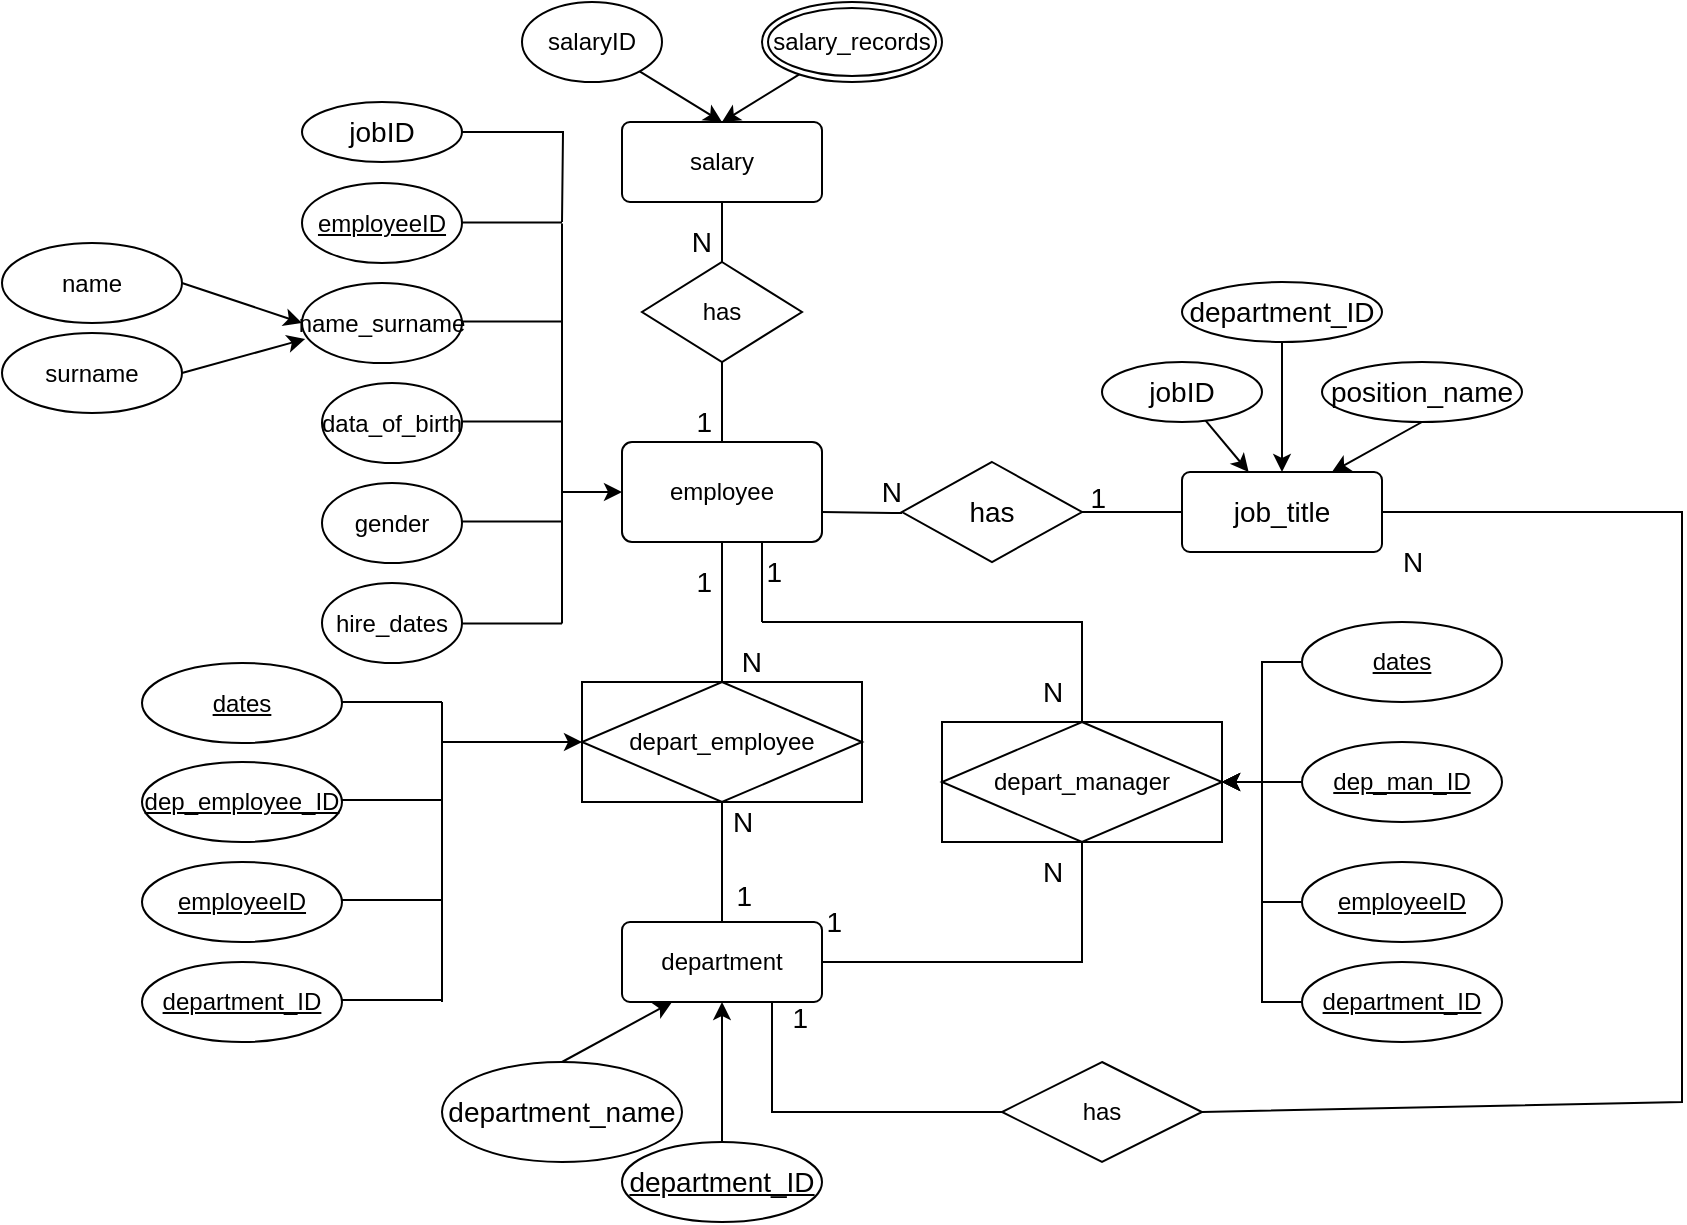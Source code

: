 <mxfile version="20.4.2" type="github">
  <diagram id="H-mRxA0hSMZk5piI1Ffw" name="Page-1">
    <mxGraphModel dx="1773" dy="1767" grid="1" gridSize="10" guides="1" tooltips="1" connect="1" arrows="1" fold="1" page="1" pageScale="1" pageWidth="827" pageHeight="1169" math="0" shadow="0">
      <root>
        <mxCell id="0" />
        <mxCell id="1" parent="0" />
        <mxCell id="INc2y0h4v-s9_u45cCy4-26" style="edgeStyle=none;rounded=0;orthogonalLoop=1;jettySize=auto;html=1;exitX=1;exitY=1;exitDx=0;exitDy=0;" parent="1" edge="1">
          <mxGeometry relative="1" as="geometry">
            <mxPoint x="260" y="160" as="sourcePoint" />
            <mxPoint x="260" y="160" as="targetPoint" />
          </mxGeometry>
        </mxCell>
        <mxCell id="INc2y0h4v-s9_u45cCy4-27" value="department" style="rounded=1;arcSize=10;whiteSpace=wrap;html=1;align=center;" parent="1" vertex="1">
          <mxGeometry x="150" y="330" width="100" height="40" as="geometry" />
        </mxCell>
        <mxCell id="INc2y0h4v-s9_u45cCy4-28" value="employee" style="rounded=1;arcSize=10;whiteSpace=wrap;html=1;align=center;" parent="1" vertex="1">
          <mxGeometry x="150" y="90" width="100" height="50" as="geometry" />
        </mxCell>
        <mxCell id="INc2y0h4v-s9_u45cCy4-30" value="" style="endArrow=none;html=1;rounded=0;exitX=0.5;exitY=0;exitDx=0;exitDy=0;entryX=0.5;entryY=1;entryDx=0;entryDy=0;" parent="1" source="INc2y0h4v-s9_u45cCy4-27" edge="1">
          <mxGeometry relative="1" as="geometry">
            <mxPoint x="330" y="240" as="sourcePoint" />
            <mxPoint x="200" y="270" as="targetPoint" />
          </mxGeometry>
        </mxCell>
        <mxCell id="INc2y0h4v-s9_u45cCy4-34" value="" style="endArrow=none;html=1;rounded=0;fontSize=14;entryX=0.5;entryY=1;entryDx=0;entryDy=0;exitX=0.5;exitY=0;exitDx=0;exitDy=0;" parent="1" target="INc2y0h4v-s9_u45cCy4-28" edge="1">
          <mxGeometry width="50" height="50" relative="1" as="geometry">
            <mxPoint x="200" y="210" as="sourcePoint" />
            <mxPoint x="200" y="170" as="targetPoint" />
          </mxGeometry>
        </mxCell>
        <mxCell id="INc2y0h4v-s9_u45cCy4-35" value="&lt;span style=&quot;font-size: 14px;&quot;&gt;N&lt;/span&gt;" style="resizable=0;html=1;align=right;verticalAlign=bottom;" parent="1" connectable="0" vertex="1">
          <mxGeometry x="220" y="210" as="geometry" />
        </mxCell>
        <mxCell id="INc2y0h4v-s9_u45cCy4-50" value="" style="endArrow=none;html=1;rounded=0;fontSize=14;exitX=1;exitY=0.5;exitDx=0;exitDy=0;entryX=0;entryY=0.5;entryDx=0;entryDy=0;" parent="1" edge="1">
          <mxGeometry width="50" height="50" relative="1" as="geometry">
            <mxPoint x="380" y="125" as="sourcePoint" />
            <mxPoint x="430" y="125" as="targetPoint" />
          </mxGeometry>
        </mxCell>
        <mxCell id="INc2y0h4v-s9_u45cCy4-51" value="" style="endArrow=none;html=1;rounded=0;fontSize=14;exitX=1;exitY=0.5;exitDx=0;exitDy=0;" parent="1" edge="1">
          <mxGeometry width="50" height="50" relative="1" as="geometry">
            <mxPoint x="250" y="125" as="sourcePoint" />
            <mxPoint x="290" y="125.5" as="targetPoint" />
            <Array as="points">
              <mxPoint x="285" y="125.5" />
            </Array>
          </mxGeometry>
        </mxCell>
        <mxCell id="INc2y0h4v-s9_u45cCy4-52" value="&lt;span style=&quot;font-size: 14px;&quot;&gt;1&lt;/span&gt;" style="resizable=0;html=1;align=right;verticalAlign=bottom;" parent="1" connectable="0" vertex="1">
          <mxGeometry x="410" y="135" as="geometry">
            <mxPoint x="-18" y="-7" as="offset" />
          </mxGeometry>
        </mxCell>
        <mxCell id="INc2y0h4v-s9_u45cCy4-53" value="&lt;span style=&quot;font-size: 14px;&quot;&gt;N&lt;/span&gt;" style="resizable=0;html=1;align=right;verticalAlign=bottom;" parent="1" connectable="0" vertex="1">
          <mxGeometry x="290" y="125" as="geometry" />
        </mxCell>
        <mxCell id="INc2y0h4v-s9_u45cCy4-54" value="has" style="shape=rhombus;perimeter=rhombusPerimeter;whiteSpace=wrap;html=1;align=center;fontSize=14;" parent="1" vertex="1">
          <mxGeometry x="290" y="100" width="90" height="50" as="geometry" />
        </mxCell>
        <mxCell id="INc2y0h4v-s9_u45cCy4-55" value="job_title" style="rounded=1;arcSize=10;whiteSpace=wrap;html=1;align=center;fontSize=14;" parent="1" vertex="1">
          <mxGeometry x="430" y="105" width="100" height="40" as="geometry" />
        </mxCell>
        <mxCell id="INc2y0h4v-s9_u45cCy4-59" value="" style="edgeStyle=none;rounded=0;orthogonalLoop=1;jettySize=auto;html=1;fontSize=14;" parent="1" source="INc2y0h4v-s9_u45cCy4-58" target="INc2y0h4v-s9_u45cCy4-55" edge="1">
          <mxGeometry relative="1" as="geometry" />
        </mxCell>
        <mxCell id="INc2y0h4v-s9_u45cCy4-58" value="jobID" style="ellipse;whiteSpace=wrap;html=1;align=center;fontSize=14;" parent="1" vertex="1">
          <mxGeometry x="390" y="50" width="80" height="30" as="geometry" />
        </mxCell>
        <mxCell id="INc2y0h4v-s9_u45cCy4-61" value="N" style="text;html=1;align=center;verticalAlign=middle;resizable=0;points=[];autosize=1;strokeColor=none;fillColor=none;fontSize=14;" parent="1" vertex="1">
          <mxGeometry x="195" y="265" width="30" height="30" as="geometry" />
        </mxCell>
        <mxCell id="INc2y0h4v-s9_u45cCy4-67" style="edgeStyle=none;rounded=0;orthogonalLoop=1;jettySize=auto;html=1;exitX=0.5;exitY=0;exitDx=0;exitDy=0;entryX=0.25;entryY=1;entryDx=0;entryDy=0;fontSize=14;" parent="1" source="INc2y0h4v-s9_u45cCy4-63" target="INc2y0h4v-s9_u45cCy4-27" edge="1">
          <mxGeometry relative="1" as="geometry" />
        </mxCell>
        <mxCell id="INc2y0h4v-s9_u45cCy4-63" value="department_name" style="ellipse;whiteSpace=wrap;html=1;align=center;fontSize=14;" parent="1" vertex="1">
          <mxGeometry x="60" y="400" width="120" height="50" as="geometry" />
        </mxCell>
        <mxCell id="INc2y0h4v-s9_u45cCy4-68" style="edgeStyle=none;rounded=0;orthogonalLoop=1;jettySize=auto;html=1;entryX=0.5;entryY=1;entryDx=0;entryDy=0;fontSize=14;" parent="1" target="INc2y0h4v-s9_u45cCy4-27" edge="1">
          <mxGeometry relative="1" as="geometry">
            <Array as="points">
              <mxPoint x="200" y="400" />
            </Array>
            <mxPoint x="200" y="440" as="sourcePoint" />
          </mxGeometry>
        </mxCell>
        <mxCell id="INc2y0h4v-s9_u45cCy4-64" value="department_ID" style="ellipse;whiteSpace=wrap;html=1;align=center;fontStyle=4;fontSize=14;" parent="1" vertex="1">
          <mxGeometry x="150" y="440" width="100" height="40" as="geometry" />
        </mxCell>
        <mxCell id="INc2y0h4v-s9_u45cCy4-77" value="depart_manager" style="shape=associativeEntity;whiteSpace=wrap;html=1;align=center;fontSize=12;" parent="1" vertex="1">
          <mxGeometry x="310" y="230" width="140" height="60" as="geometry" />
        </mxCell>
        <mxCell id="INc2y0h4v-s9_u45cCy4-78" value="" style="endArrow=none;html=1;rounded=0;fontSize=12;entryX=0.5;entryY=1;entryDx=0;entryDy=0;exitX=1;exitY=0.5;exitDx=0;exitDy=0;" parent="1" target="INc2y0h4v-s9_u45cCy4-77" edge="1" source="INc2y0h4v-s9_u45cCy4-27">
          <mxGeometry relative="1" as="geometry">
            <mxPoint x="250" y="339.5" as="sourcePoint" />
            <mxPoint x="310" y="340" as="targetPoint" />
            <Array as="points">
              <mxPoint x="380" y="350" />
            </Array>
          </mxGeometry>
        </mxCell>
        <mxCell id="INc2y0h4v-s9_u45cCy4-79" value="" style="endArrow=none;html=1;rounded=0;fontSize=12;exitX=0.5;exitY=0;exitDx=0;exitDy=0;" parent="1" source="INc2y0h4v-s9_u45cCy4-77" edge="1">
          <mxGeometry relative="1" as="geometry">
            <mxPoint x="450" y="339.5" as="sourcePoint" />
            <mxPoint x="220" y="180" as="targetPoint" />
            <Array as="points">
              <mxPoint x="380" y="180" />
            </Array>
          </mxGeometry>
        </mxCell>
        <mxCell id="INc2y0h4v-s9_u45cCy4-83" value="N" style="text;html=1;align=center;verticalAlign=middle;resizable=0;points=[];autosize=1;strokeColor=none;fillColor=none;fontSize=14;" parent="1" vertex="1">
          <mxGeometry x="350" y="200" width="30" height="30" as="geometry" />
        </mxCell>
        <mxCell id="INc2y0h4v-s9_u45cCy4-84" value="N" style="text;html=1;align=center;verticalAlign=middle;resizable=0;points=[];autosize=1;strokeColor=none;fillColor=none;fontSize=14;" parent="1" vertex="1">
          <mxGeometry x="350" y="290" width="30" height="30" as="geometry" />
        </mxCell>
        <mxCell id="INc2y0h4v-s9_u45cCy4-85" value="&lt;span style=&quot;font-size: 14px;&quot;&gt;1&lt;/span&gt;" style="resizable=0;html=1;align=right;verticalAlign=bottom;" parent="1" connectable="0" vertex="1">
          <mxGeometry x="230" y="165" as="geometry" />
        </mxCell>
        <mxCell id="INc2y0h4v-s9_u45cCy4-86" value="&lt;span style=&quot;font-size: 14px;&quot;&gt;1&lt;/span&gt;" style="resizable=0;html=1;align=right;verticalAlign=bottom;" parent="1" connectable="0" vertex="1">
          <mxGeometry x="260" y="340" as="geometry" />
        </mxCell>
        <mxCell id="INc2y0h4v-s9_u45cCy4-96" value="" style="endArrow=none;html=1;rounded=0;fontSize=12;" parent="1" edge="1">
          <mxGeometry width="50" height="50" relative="1" as="geometry">
            <mxPoint x="220" y="180" as="sourcePoint" />
            <mxPoint x="220" y="140" as="targetPoint" />
          </mxGeometry>
        </mxCell>
        <mxCell id="INc2y0h4v-s9_u45cCy4-98" style="edgeStyle=none;rounded=0;orthogonalLoop=1;jettySize=auto;html=1;exitX=0;exitY=0.5;exitDx=0;exitDy=0;entryX=1;entryY=0.5;entryDx=0;entryDy=0;fontSize=12;" parent="1" source="INc2y0h4v-s9_u45cCy4-81" target="INc2y0h4v-s9_u45cCy4-77" edge="1">
          <mxGeometry relative="1" as="geometry" />
        </mxCell>
        <mxCell id="INc2y0h4v-s9_u45cCy4-97" style="edgeStyle=none;rounded=0;orthogonalLoop=1;jettySize=auto;html=1;exitX=0;exitY=0.5;exitDx=0;exitDy=0;fontSize=12;entryX=1;entryY=0.5;entryDx=0;entryDy=0;" parent="1" target="INc2y0h4v-s9_u45cCy4-77" edge="1">
          <mxGeometry relative="1" as="geometry">
            <mxPoint x="470" y="260" as="targetPoint" />
            <Array as="points">
              <mxPoint x="470" y="200" />
              <mxPoint x="470" y="260" />
            </Array>
            <mxPoint x="490" y="200" as="sourcePoint" />
          </mxGeometry>
        </mxCell>
        <mxCell id="INc2y0h4v-s9_u45cCy4-100" style="edgeStyle=none;rounded=0;orthogonalLoop=1;jettySize=auto;html=1;exitX=0;exitY=0.5;exitDx=0;exitDy=0;fontSize=12;entryX=1;entryY=0.5;entryDx=0;entryDy=0;" parent="1" source="INc2y0h4v-s9_u45cCy4-99" target="INc2y0h4v-s9_u45cCy4-77" edge="1">
          <mxGeometry relative="1" as="geometry">
            <mxPoint x="470" y="260" as="targetPoint" />
            <Array as="points">
              <mxPoint x="470" y="320" />
              <mxPoint x="470" y="260" />
            </Array>
          </mxGeometry>
        </mxCell>
        <mxCell id="INc2y0h4v-s9_u45cCy4-111" style="edgeStyle=none;rounded=0;orthogonalLoop=1;jettySize=auto;html=1;exitX=0;exitY=0.5;exitDx=0;exitDy=0;entryX=1;entryY=0.5;entryDx=0;entryDy=0;fontSize=12;" parent="1" source="INc2y0h4v-s9_u45cCy4-110" target="INc2y0h4v-s9_u45cCy4-77" edge="1">
          <mxGeometry relative="1" as="geometry">
            <Array as="points">
              <mxPoint x="470" y="370" />
              <mxPoint x="470" y="260" />
            </Array>
          </mxGeometry>
        </mxCell>
        <mxCell id="INc2y0h4v-s9_u45cCy4-115" value="salary" style="whiteSpace=wrap;html=1;rounded=1;arcSize=10;" parent="1" vertex="1">
          <mxGeometry x="150" y="-70" width="100" height="40" as="geometry" />
        </mxCell>
        <mxCell id="INc2y0h4v-s9_u45cCy4-117" value="has" style="shape=rhombus;perimeter=rhombusPerimeter;whiteSpace=wrap;html=1;align=center;fontSize=12;" parent="1" vertex="1">
          <mxGeometry x="160" width="80" height="50" as="geometry" />
        </mxCell>
        <mxCell id="INc2y0h4v-s9_u45cCy4-118" value="" style="endArrow=none;html=1;rounded=0;fontSize=12;exitX=0.5;exitY=0;exitDx=0;exitDy=0;entryX=0.5;entryY=1;entryDx=0;entryDy=0;" parent="1" source="INc2y0h4v-s9_u45cCy4-117" target="INc2y0h4v-s9_u45cCy4-115" edge="1">
          <mxGeometry width="50" height="50" relative="1" as="geometry">
            <mxPoint x="280" y="190" as="sourcePoint" />
            <mxPoint x="330" y="140" as="targetPoint" />
          </mxGeometry>
        </mxCell>
        <mxCell id="INc2y0h4v-s9_u45cCy4-119" value="" style="endArrow=none;html=1;rounded=0;fontSize=12;exitX=0.5;exitY=1;exitDx=0;exitDy=0;entryX=0.5;entryY=0;entryDx=0;entryDy=0;" parent="1" source="INc2y0h4v-s9_u45cCy4-117" edge="1" target="INc2y0h4v-s9_u45cCy4-28">
          <mxGeometry width="50" height="50" relative="1" as="geometry">
            <mxPoint x="210" y="40" as="sourcePoint" />
            <mxPoint x="200" y="110" as="targetPoint" />
            <Array as="points" />
          </mxGeometry>
        </mxCell>
        <mxCell id="INc2y0h4v-s9_u45cCy4-120" value="&lt;span style=&quot;font-size: 14px;&quot;&gt;N&lt;/span&gt;" style="resizable=0;html=1;align=right;verticalAlign=bottom;" parent="1" connectable="0" vertex="1">
          <mxGeometry x="195" as="geometry" />
        </mxCell>
        <mxCell id="INc2y0h4v-s9_u45cCy4-121" value="&lt;span style=&quot;font-size: 14px;&quot;&gt;1&lt;/span&gt;" style="resizable=0;html=1;align=right;verticalAlign=bottom;" parent="1" connectable="0" vertex="1">
          <mxGeometry x="195" y="90" as="geometry" />
        </mxCell>
        <mxCell id="INc2y0h4v-s9_u45cCy4-44" value="" style="endArrow=classic;html=1;rounded=0;fontSize=14;" parent="1" edge="1">
          <mxGeometry width="50" height="50" relative="1" as="geometry">
            <mxPoint x="120" y="115" as="sourcePoint" />
            <mxPoint x="150" y="115" as="targetPoint" />
          </mxGeometry>
        </mxCell>
        <mxCell id="INc2y0h4v-s9_u45cCy4-127" value="" style="edgeStyle=none;rounded=0;orthogonalLoop=1;jettySize=auto;html=1;fontSize=12;entryX=0.5;entryY=0;entryDx=0;entryDy=0;" parent="1" source="INc2y0h4v-s9_u45cCy4-125" target="INc2y0h4v-s9_u45cCy4-115" edge="1">
          <mxGeometry relative="1" as="geometry">
            <mxPoint x="165" y="-70" as="targetPoint" />
          </mxGeometry>
        </mxCell>
        <mxCell id="INc2y0h4v-s9_u45cCy4-125" value="salaryID" style="ellipse;whiteSpace=wrap;html=1;align=center;fontSize=12;" parent="1" vertex="1">
          <mxGeometry x="100" y="-130" width="70" height="40" as="geometry" />
        </mxCell>
        <mxCell id="INc2y0h4v-s9_u45cCy4-129" value="" style="edgeStyle=none;rounded=0;orthogonalLoop=1;jettySize=auto;html=1;fontSize=12;entryX=0.5;entryY=0;entryDx=0;entryDy=0;" parent="1" source="INc2y0h4v-s9_u45cCy4-128" target="INc2y0h4v-s9_u45cCy4-115" edge="1">
          <mxGeometry relative="1" as="geometry" />
        </mxCell>
        <mxCell id="INc2y0h4v-s9_u45cCy4-128" value="salary_records" style="ellipse;shape=doubleEllipse;margin=3;whiteSpace=wrap;html=1;align=center;fontSize=12;" parent="1" vertex="1">
          <mxGeometry x="220" y="-130" width="90" height="40" as="geometry" />
        </mxCell>
        <mxCell id="INc2y0h4v-s9_u45cCy4-131" style="edgeStyle=none;rounded=0;orthogonalLoop=1;jettySize=auto;html=1;exitX=0.5;exitY=1;exitDx=0;exitDy=0;entryX=0.75;entryY=0;entryDx=0;entryDy=0;fontSize=12;" parent="1" source="INc2y0h4v-s9_u45cCy4-130" target="INc2y0h4v-s9_u45cCy4-55" edge="1">
          <mxGeometry relative="1" as="geometry" />
        </mxCell>
        <mxCell id="INc2y0h4v-s9_u45cCy4-130" value="position_name" style="ellipse;whiteSpace=wrap;html=1;align=center;fontSize=14;" parent="1" vertex="1">
          <mxGeometry x="500" y="50" width="100" height="30" as="geometry" />
        </mxCell>
        <mxCell id="INc2y0h4v-s9_u45cCy4-134" style="edgeStyle=none;orthogonalLoop=1;jettySize=auto;html=1;fontSize=12;startArrow=none;startFill=0;endArrow=none;endFill=0;rounded=0;strokeWidth=1;entryX=0.75;entryY=1;entryDx=0;entryDy=0;" parent="1" source="INc2y0h4v-s9_u45cCy4-133" target="INc2y0h4v-s9_u45cCy4-27" edge="1">
          <mxGeometry relative="1" as="geometry">
            <mxPoint x="225" y="380" as="targetPoint" />
            <Array as="points">
              <mxPoint x="225" y="425" />
            </Array>
          </mxGeometry>
        </mxCell>
        <mxCell id="INc2y0h4v-s9_u45cCy4-136" style="edgeStyle=none;rounded=0;orthogonalLoop=1;jettySize=auto;html=1;exitX=1;exitY=0.5;exitDx=0;exitDy=0;entryX=1;entryY=0.5;entryDx=0;entryDy=0;strokeWidth=1;fontSize=12;startArrow=none;startFill=0;endArrow=none;endFill=0;" parent="1" source="INc2y0h4v-s9_u45cCy4-133" target="INc2y0h4v-s9_u45cCy4-55" edge="1">
          <mxGeometry relative="1" as="geometry">
            <Array as="points">
              <mxPoint x="680" y="420" />
              <mxPoint x="680" y="220" />
              <mxPoint x="680" y="125" />
            </Array>
          </mxGeometry>
        </mxCell>
        <mxCell id="INc2y0h4v-s9_u45cCy4-133" value="has" style="shape=rhombus;perimeter=rhombusPerimeter;whiteSpace=wrap;html=1;align=center;fontSize=12;" parent="1" vertex="1">
          <mxGeometry x="340" y="400" width="100" height="50" as="geometry" />
        </mxCell>
        <mxCell id="INc2y0h4v-s9_u45cCy4-135" value="&lt;span style=&quot;font-size: 14px;&quot;&gt;1&lt;/span&gt;" style="resizable=0;html=1;align=right;verticalAlign=bottom;" parent="1" connectable="0" vertex="1">
          <mxGeometry x="270" y="360" as="geometry">
            <mxPoint x="-27" y="28" as="offset" />
          </mxGeometry>
        </mxCell>
        <mxCell id="INc2y0h4v-s9_u45cCy4-137" value="N" style="text;html=1;align=center;verticalAlign=middle;resizable=0;points=[];autosize=1;strokeColor=none;fillColor=none;fontSize=14;" parent="1" vertex="1">
          <mxGeometry x="530" y="135" width="30" height="30" as="geometry" />
        </mxCell>
        <mxCell id="TkorfV8wX35E3V07301R-2" style="edgeStyle=orthogonalEdgeStyle;rounded=0;orthogonalLoop=1;jettySize=auto;html=1;entryX=0.5;entryY=0;entryDx=0;entryDy=0;" parent="1" target="INc2y0h4v-s9_u45cCy4-55" edge="1">
          <mxGeometry relative="1" as="geometry">
            <mxPoint x="480" y="30" as="sourcePoint" />
            <Array as="points">
              <mxPoint x="480" y="100" />
              <mxPoint x="480" y="100" />
            </Array>
          </mxGeometry>
        </mxCell>
        <mxCell id="TkorfV8wX35E3V07301R-1" value="department_ID" style="ellipse;whiteSpace=wrap;html=1;align=center;fontSize=14;" parent="1" vertex="1">
          <mxGeometry x="430" y="10" width="100" height="30" as="geometry" />
        </mxCell>
        <mxCell id="Gw3uom9cc3VTrDz44XLL-1" value="depart_employee" style="shape=associativeEntity;whiteSpace=wrap;html=1;align=center;" vertex="1" parent="1">
          <mxGeometry x="130" y="210" width="140" height="60" as="geometry" />
        </mxCell>
        <mxCell id="Gw3uom9cc3VTrDz44XLL-2" value="&lt;span style=&quot;font-size: 14px;&quot;&gt;1&lt;/span&gt;" style="resizable=0;html=1;align=right;verticalAlign=bottom;" connectable="0" vertex="1" parent="1">
          <mxGeometry x="195" y="170" as="geometry" />
        </mxCell>
        <mxCell id="Gw3uom9cc3VTrDz44XLL-3" value="&lt;span style=&quot;font-size: 14px;&quot;&gt;1&lt;/span&gt;" style="resizable=0;html=1;align=right;verticalAlign=bottom;" connectable="0" vertex="1" parent="1">
          <mxGeometry x="195" y="320" as="geometry">
            <mxPoint x="20" y="7" as="offset" />
          </mxGeometry>
        </mxCell>
        <mxCell id="Gw3uom9cc3VTrDz44XLL-8" value="" style="group" vertex="1" connectable="0" parent="1">
          <mxGeometry x="490" y="180" width="100" height="210" as="geometry" />
        </mxCell>
        <mxCell id="INc2y0h4v-s9_u45cCy4-81" value="dep_man_ID" style="ellipse;whiteSpace=wrap;html=1;align=center;fontStyle=4;fontSize=12;" parent="Gw3uom9cc3VTrDz44XLL-8" vertex="1">
          <mxGeometry y="60" width="100" height="40" as="geometry" />
        </mxCell>
        <mxCell id="INc2y0h4v-s9_u45cCy4-99" value="employeeID" style="ellipse;whiteSpace=wrap;html=1;align=center;fontStyle=4;" parent="Gw3uom9cc3VTrDz44XLL-8" vertex="1">
          <mxGeometry y="120" width="100" height="40" as="geometry" />
        </mxCell>
        <mxCell id="INc2y0h4v-s9_u45cCy4-110" value="department_ID" style="ellipse;whiteSpace=wrap;html=1;align=center;fontStyle=4;" parent="Gw3uom9cc3VTrDz44XLL-8" vertex="1">
          <mxGeometry y="170" width="100" height="40" as="geometry" />
        </mxCell>
        <mxCell id="TkorfV8wX35E3V07301R-3" value="dates" style="ellipse;whiteSpace=wrap;html=1;align=center;fontStyle=4;fontSize=12;" parent="Gw3uom9cc3VTrDz44XLL-8" vertex="1">
          <mxGeometry width="100" height="40" as="geometry" />
        </mxCell>
        <mxCell id="Gw3uom9cc3VTrDz44XLL-16" value="" style="group" vertex="1" connectable="0" parent="1">
          <mxGeometry x="-160" y="-39.5" width="280" height="240" as="geometry" />
        </mxCell>
        <mxCell id="INc2y0h4v-s9_u45cCy4-2" value="employeeID" style="ellipse;whiteSpace=wrap;html=1;align=center;fontStyle=4;" parent="Gw3uom9cc3VTrDz44XLL-16" vertex="1">
          <mxGeometry x="150" width="80" height="40" as="geometry" />
        </mxCell>
        <mxCell id="INc2y0h4v-s9_u45cCy4-5" value="gender" style="ellipse;whiteSpace=wrap;html=1;align=center;" parent="Gw3uom9cc3VTrDz44XLL-16" vertex="1">
          <mxGeometry x="160" y="150" width="70" height="40" as="geometry" />
        </mxCell>
        <mxCell id="INc2y0h4v-s9_u45cCy4-6" value="data_of_birth" style="ellipse;whiteSpace=wrap;html=1;align=center;" parent="Gw3uom9cc3VTrDz44XLL-16" vertex="1">
          <mxGeometry x="160" y="100" width="70" height="40" as="geometry" />
        </mxCell>
        <mxCell id="INc2y0h4v-s9_u45cCy4-7" value="name_surname" style="ellipse;whiteSpace=wrap;html=1;align=center;" parent="Gw3uom9cc3VTrDz44XLL-16" vertex="1">
          <mxGeometry x="150" y="50" width="80" height="40" as="geometry" />
        </mxCell>
        <mxCell id="INc2y0h4v-s9_u45cCy4-108" style="edgeStyle=none;rounded=0;orthogonalLoop=1;jettySize=auto;html=1;exitX=1;exitY=0.5;exitDx=0;exitDy=0;fontSize=12;entryX=0.02;entryY=0.7;entryDx=0;entryDy=0;entryPerimeter=0;" parent="Gw3uom9cc3VTrDz44XLL-16" source="INc2y0h4v-s9_u45cCy4-106" target="INc2y0h4v-s9_u45cCy4-7" edge="1">
          <mxGeometry relative="1" as="geometry">
            <mxPoint x="130" y="70" as="targetPoint" />
          </mxGeometry>
        </mxCell>
        <mxCell id="INc2y0h4v-s9_u45cCy4-106" value="surname" style="ellipse;whiteSpace=wrap;html=1;align=center;fontSize=12;" parent="Gw3uom9cc3VTrDz44XLL-16" vertex="1">
          <mxGeometry y="75" width="90" height="40" as="geometry" />
        </mxCell>
        <mxCell id="INc2y0h4v-s9_u45cCy4-109" value="" style="edgeStyle=none;rounded=0;orthogonalLoop=1;jettySize=auto;html=1;fontSize=12;entryX=0;entryY=0.5;entryDx=0;entryDy=0;exitX=1;exitY=0.5;exitDx=0;exitDy=0;" parent="Gw3uom9cc3VTrDz44XLL-16" source="INc2y0h4v-s9_u45cCy4-107" target="INc2y0h4v-s9_u45cCy4-7" edge="1">
          <mxGeometry relative="1" as="geometry">
            <mxPoint x="130" y="70" as="targetPoint" />
          </mxGeometry>
        </mxCell>
        <mxCell id="INc2y0h4v-s9_u45cCy4-107" value="name" style="ellipse;whiteSpace=wrap;html=1;align=center;fontSize=12;" parent="Gw3uom9cc3VTrDz44XLL-16" vertex="1">
          <mxGeometry y="30" width="90" height="40" as="geometry" />
        </mxCell>
        <mxCell id="INc2y0h4v-s9_u45cCy4-114" value="hire_dates" style="ellipse;whiteSpace=wrap;html=1;align=center;fontSize=12;" parent="Gw3uom9cc3VTrDz44XLL-16" vertex="1">
          <mxGeometry x="160" y="200" width="70" height="40" as="geometry" />
        </mxCell>
        <mxCell id="INc2y0h4v-s9_u45cCy4-124" value="" style="group" parent="Gw3uom9cc3VTrDz44XLL-16" vertex="1" connectable="0">
          <mxGeometry x="230" y="19.75" width="50" height="200.5" as="geometry" />
        </mxCell>
        <mxCell id="INc2y0h4v-s9_u45cCy4-36" value="" style="endArrow=none;html=1;rounded=0;fontSize=14;" parent="INc2y0h4v-s9_u45cCy4-124" edge="1">
          <mxGeometry width="50" height="50" relative="1" as="geometry">
            <mxPoint x="50" y="200.5" as="sourcePoint" />
            <mxPoint x="50" y="0.5" as="targetPoint" />
          </mxGeometry>
        </mxCell>
        <mxCell id="INc2y0h4v-s9_u45cCy4-38" value="" style="endArrow=none;html=1;rounded=0;fontSize=14;" parent="INc2y0h4v-s9_u45cCy4-124" edge="1">
          <mxGeometry width="50" height="50" relative="1" as="geometry">
            <mxPoint as="sourcePoint" />
            <mxPoint x="50" as="targetPoint" />
          </mxGeometry>
        </mxCell>
        <mxCell id="INc2y0h4v-s9_u45cCy4-39" value="" style="endArrow=none;html=1;rounded=0;fontSize=14;" parent="INc2y0h4v-s9_u45cCy4-124" edge="1">
          <mxGeometry width="50" height="50" relative="1" as="geometry">
            <mxPoint y="49.5" as="sourcePoint" />
            <mxPoint x="50" y="49.5" as="targetPoint" />
          </mxGeometry>
        </mxCell>
        <mxCell id="INc2y0h4v-s9_u45cCy4-40" value="" style="endArrow=none;html=1;rounded=0;fontSize=14;" parent="INc2y0h4v-s9_u45cCy4-124" edge="1">
          <mxGeometry width="50" height="50" relative="1" as="geometry">
            <mxPoint y="99.5" as="sourcePoint" />
            <mxPoint x="50" y="99.5" as="targetPoint" />
          </mxGeometry>
        </mxCell>
        <mxCell id="INc2y0h4v-s9_u45cCy4-41" value="" style="endArrow=none;html=1;rounded=0;fontSize=14;" parent="INc2y0h4v-s9_u45cCy4-124" edge="1">
          <mxGeometry width="50" height="50" relative="1" as="geometry">
            <mxPoint y="149.5" as="sourcePoint" />
            <mxPoint x="50" y="149.5" as="targetPoint" />
          </mxGeometry>
        </mxCell>
        <mxCell id="INc2y0h4v-s9_u45cCy4-43" value="" style="endArrow=none;html=1;rounded=0;fontSize=14;" parent="INc2y0h4v-s9_u45cCy4-124" edge="1">
          <mxGeometry width="50" height="50" relative="1" as="geometry">
            <mxPoint y="200.5" as="sourcePoint" />
            <mxPoint x="50" y="200.5" as="targetPoint" />
          </mxGeometry>
        </mxCell>
        <mxCell id="Gw3uom9cc3VTrDz44XLL-24" value="" style="group" vertex="1" connectable="0" parent="1">
          <mxGeometry x="-90" y="200.5" width="150" height="189.5" as="geometry" />
        </mxCell>
        <mxCell id="Gw3uom9cc3VTrDz44XLL-10" value="dep_employee_ID" style="ellipse;whiteSpace=wrap;html=1;align=center;fontStyle=4;fontSize=12;" vertex="1" parent="Gw3uom9cc3VTrDz44XLL-24">
          <mxGeometry y="49.5" width="100" height="40" as="geometry" />
        </mxCell>
        <mxCell id="Gw3uom9cc3VTrDz44XLL-11" value="employeeID" style="ellipse;whiteSpace=wrap;html=1;align=center;fontStyle=4;" vertex="1" parent="Gw3uom9cc3VTrDz44XLL-24">
          <mxGeometry y="99.5" width="100" height="40" as="geometry" />
        </mxCell>
        <mxCell id="Gw3uom9cc3VTrDz44XLL-12" value="department_ID" style="ellipse;whiteSpace=wrap;html=1;align=center;fontStyle=4;" vertex="1" parent="Gw3uom9cc3VTrDz44XLL-24">
          <mxGeometry y="149.5" width="100" height="40" as="geometry" />
        </mxCell>
        <mxCell id="Gw3uom9cc3VTrDz44XLL-13" value="dates" style="ellipse;whiteSpace=wrap;html=1;align=center;fontStyle=4;fontSize=12;" vertex="1" parent="Gw3uom9cc3VTrDz44XLL-24">
          <mxGeometry width="100" height="40" as="geometry" />
        </mxCell>
        <mxCell id="Gw3uom9cc3VTrDz44XLL-18" value="" style="endArrow=none;html=1;rounded=0;fontSize=14;" edge="1" parent="Gw3uom9cc3VTrDz44XLL-24">
          <mxGeometry width="50" height="50" relative="1" as="geometry">
            <mxPoint x="150" y="169.5" as="sourcePoint" />
            <mxPoint x="150" y="19.5" as="targetPoint" />
          </mxGeometry>
        </mxCell>
        <mxCell id="Gw3uom9cc3VTrDz44XLL-19" value="" style="endArrow=none;html=1;rounded=0;fontSize=14;" edge="1" parent="Gw3uom9cc3VTrDz44XLL-24">
          <mxGeometry width="50" height="50" relative="1" as="geometry">
            <mxPoint x="100" y="19.5" as="sourcePoint" />
            <mxPoint x="150" y="19.5" as="targetPoint" />
          </mxGeometry>
        </mxCell>
        <mxCell id="Gw3uom9cc3VTrDz44XLL-20" value="" style="endArrow=none;html=1;rounded=0;fontSize=14;" edge="1" parent="Gw3uom9cc3VTrDz44XLL-24">
          <mxGeometry width="50" height="50" relative="1" as="geometry">
            <mxPoint x="100" y="68.5" as="sourcePoint" />
            <mxPoint x="150" y="68.5" as="targetPoint" />
          </mxGeometry>
        </mxCell>
        <mxCell id="Gw3uom9cc3VTrDz44XLL-21" value="" style="endArrow=none;html=1;rounded=0;fontSize=14;" edge="1" parent="Gw3uom9cc3VTrDz44XLL-24">
          <mxGeometry width="50" height="50" relative="1" as="geometry">
            <mxPoint x="100" y="118.5" as="sourcePoint" />
            <mxPoint x="150" y="118.5" as="targetPoint" />
          </mxGeometry>
        </mxCell>
        <mxCell id="Gw3uom9cc3VTrDz44XLL-22" value="" style="endArrow=none;html=1;rounded=0;fontSize=14;" edge="1" parent="Gw3uom9cc3VTrDz44XLL-24">
          <mxGeometry width="50" height="50" relative="1" as="geometry">
            <mxPoint x="100" y="168.5" as="sourcePoint" />
            <mxPoint x="150" y="168.5" as="targetPoint" />
          </mxGeometry>
        </mxCell>
        <mxCell id="Gw3uom9cc3VTrDz44XLL-26" value="" style="endArrow=classic;html=1;rounded=0;fontSize=14;entryX=0;entryY=0.5;entryDx=0;entryDy=0;" edge="1" parent="1" target="Gw3uom9cc3VTrDz44XLL-1">
          <mxGeometry width="50" height="50" relative="1" as="geometry">
            <mxPoint x="60" y="240" as="sourcePoint" />
            <mxPoint x="160" y="125.5" as="targetPoint" />
          </mxGeometry>
        </mxCell>
        <mxCell id="Gw3uom9cc3VTrDz44XLL-34" style="edgeStyle=orthogonalEdgeStyle;rounded=0;orthogonalLoop=1;jettySize=auto;html=1;exitX=1;exitY=0.5;exitDx=0;exitDy=0;endArrow=none;endFill=0;" edge="1" parent="1" source="Gw3uom9cc3VTrDz44XLL-33">
          <mxGeometry relative="1" as="geometry">
            <mxPoint x="120" y="-20" as="targetPoint" />
          </mxGeometry>
        </mxCell>
        <mxCell id="Gw3uom9cc3VTrDz44XLL-33" value="jobID" style="ellipse;whiteSpace=wrap;html=1;align=center;fontSize=14;" vertex="1" parent="1">
          <mxGeometry x="-10" y="-80" width="80" height="30" as="geometry" />
        </mxCell>
      </root>
    </mxGraphModel>
  </diagram>
</mxfile>
